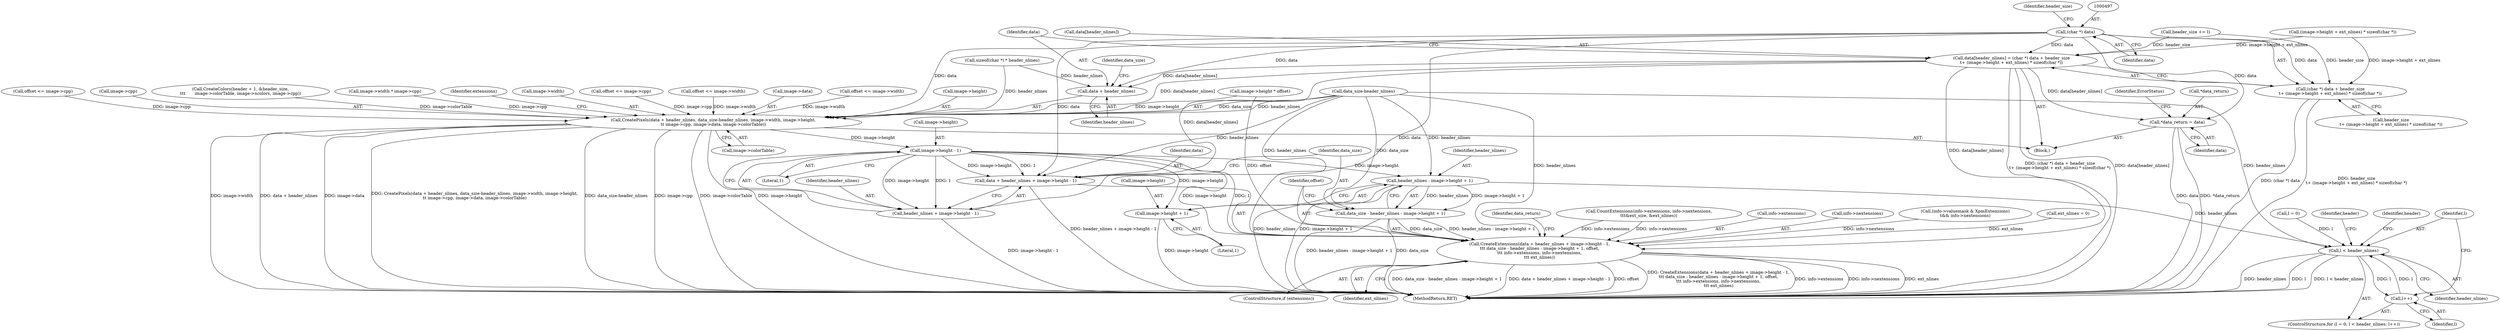 digraph "0_libXpm_d1167418f0fd02a27f617ec5afd6db053afbe185@pointer" {
"1000496" [label="(Call,(char *) data)"];
"1000491" [label="(Call,data[header_nlines] = (char *) data + header_size\n\t+ (image->height + ext_nlines) * sizeof(char *))"];
"1000509" [label="(Call,CreatePixels(data + header_nlines, data_size-header_nlines, image->width, image->height,\n\t\t image->cpp, image->data, image->colorTable))"];
"1000538" [label="(Call,image->height - 1)"];
"1000533" [label="(Call,CreateExtensions(data + header_nlines + image->height - 1,\n\t\t\t data_size - header_nlines - image->height + 1, offset,\n\t\t\t info->extensions, info->nextensions,\n\t\t\t ext_nlines))"];
"1000534" [label="(Call,data + header_nlines + image->height - 1)"];
"1000536" [label="(Call,header_nlines + image->height - 1)"];
"1000545" [label="(Call,header_nlines - image->height + 1)"];
"1000543" [label="(Call,data_size - header_nlines - image->height + 1)"];
"1000575" [label="(Call,l < header_nlines)"];
"1000578" [label="(Call,l++)"];
"1000547" [label="(Call,image->height + 1)"];
"1000510" [label="(Call,data + header_nlines)"];
"1000560" [label="(Call,*data_return = data)"];
"1000495" [label="(Call,(char *) data + header_size\n\t+ (image->height + ext_nlines) * sizeof(char *))"];
"1000300" [label="(Call,header_size += l)"];
"1000531" [label="(ControlStructure,if (extensions))"];
"1000343" [label="(Call,offset <= image->width)"];
"1000498" [label="(Identifier,data)"];
"1000589" [label="(Identifier,header)"];
"1000592" [label="(MethodReturn,RET)"];
"1000536" [label="(Call,header_nlines + image->height - 1)"];
"1000525" [label="(Call,image->data)"];
"1000355" [label="(Call,offset <= image->width)"];
"1000403" [label="(Call,image->height * offset)"];
"1000559" [label="(Identifier,ext_nlines)"];
"1000575" [label="(Call,l < header_nlines)"];
"1000513" [label="(Call,data_size-header_nlines)"];
"1000562" [label="(Identifier,data_return)"];
"1000500" [label="(Identifier,header_size)"];
"1000166" [label="(Call,CountExtensions(info->extensions, info->nextensions,\n\t\t\t&ext_size, &ext_nlines))"];
"1000563" [label="(Identifier,data)"];
"1000501" [label="(Call,(image->height + ext_nlines) * sizeof(char *))"];
"1000553" [label="(Call,info->extensions)"];
"1000571" [label="(ControlStructure,for (l = 0; l < header_nlines; l++))"];
"1000560" [label="(Call,*data_return = data)"];
"1000542" [label="(Literal,1)"];
"1000496" [label="(Call,(char *) data)"];
"1000565" [label="(Identifier,ErrorStatus)"];
"1000495" [label="(Call,(char *) data + header_size\n\t+ (image->height + ext_nlines) * sizeof(char *))"];
"1000546" [label="(Identifier,header_nlines)"];
"1000514" [label="(Identifier,data_size)"];
"1000547" [label="(Call,image->height + 1)"];
"1000519" [label="(Call,image->height)"];
"1000579" [label="(Identifier,l)"];
"1000509" [label="(Call,CreatePixels(data + header_nlines, data_size-header_nlines, image->width, image->height,\n\t\t image->cpp, image->data, image->colorTable))"];
"1000348" [label="(Call,offset <= image->cpp)"];
"1000544" [label="(Identifier,data_size)"];
"1000491" [label="(Call,data[header_nlines] = (char *) data + header_size\n\t+ (image->height + ext_nlines) * sizeof(char *))"];
"1000543" [label="(Call,data_size - header_nlines - image->height + 1)"];
"1000545" [label="(Call,header_nlines - image->height + 1)"];
"1000551" [label="(Literal,1)"];
"1000512" [label="(Identifier,header_nlines)"];
"1000499" [label="(Call,header_size\n\t+ (image->height + ext_nlines) * sizeof(char *))"];
"1000577" [label="(Identifier,header_nlines)"];
"1000522" [label="(Call,image->cpp)"];
"1000537" [label="(Identifier,header_nlines)"];
"1000492" [label="(Call,data[header_nlines])"];
"1000511" [label="(Identifier,data)"];
"1000510" [label="(Call,data + header_nlines)"];
"1000533" [label="(Call,CreateExtensions(data + header_nlines + image->height - 1,\n\t\t\t data_size - header_nlines - image->height + 1, offset,\n\t\t\t info->extensions, info->nextensions,\n\t\t\t ext_nlines))"];
"1000538" [label="(Call,image->height - 1)"];
"1000548" [label="(Call,image->height)"];
"1000516" [label="(Call,image->width)"];
"1000539" [label="(Call,image->height)"];
"1000360" [label="(Call,offset <= image->cpp)"];
"1000556" [label="(Call,info->nextensions)"];
"1000552" [label="(Identifier,offset)"];
"1000155" [label="(Call,(info->valuemask & XpmExtensions)\n\t&& info->nextensions)"];
"1000201" [label="(Call,sizeof(char *) * header_nlines)"];
"1000578" [label="(Call,l++)"];
"1000309" [label="(Call,CreateColors(header + 1, &header_size,\n\t\t\t       image->colorTable, image->ncolors, image->cpp))"];
"1000576" [label="(Identifier,l)"];
"1000528" [label="(Call,image->colorTable)"];
"1000534" [label="(Call,data + header_nlines + image->height - 1)"];
"1000333" [label="(Call,image->width * image->cpp)"];
"1000117" [label="(Block,)"];
"1000141" [label="(Call,ext_nlines = 0)"];
"1000535" [label="(Identifier,data)"];
"1000582" [label="(Identifier,header)"];
"1000572" [label="(Call,l = 0)"];
"1000561" [label="(Call,*data_return)"];
"1000532" [label="(Identifier,extensions)"];
"1000496" -> "1000495"  [label="AST: "];
"1000496" -> "1000498"  [label="CFG: "];
"1000497" -> "1000496"  [label="AST: "];
"1000498" -> "1000496"  [label="AST: "];
"1000500" -> "1000496"  [label="CFG: "];
"1000496" -> "1000491"  [label="DDG: data"];
"1000496" -> "1000495"  [label="DDG: data"];
"1000496" -> "1000509"  [label="DDG: data"];
"1000496" -> "1000510"  [label="DDG: data"];
"1000496" -> "1000533"  [label="DDG: data"];
"1000496" -> "1000534"  [label="DDG: data"];
"1000496" -> "1000560"  [label="DDG: data"];
"1000491" -> "1000117"  [label="AST: "];
"1000491" -> "1000495"  [label="CFG: "];
"1000492" -> "1000491"  [label="AST: "];
"1000495" -> "1000491"  [label="AST: "];
"1000511" -> "1000491"  [label="CFG: "];
"1000491" -> "1000592"  [label="DDG: (char *) data + header_size\n\t+ (image->height + ext_nlines) * sizeof(char *)"];
"1000491" -> "1000592"  [label="DDG: data[header_nlines]"];
"1000300" -> "1000491"  [label="DDG: header_size"];
"1000501" -> "1000491"  [label="DDG: image->height + ext_nlines"];
"1000491" -> "1000509"  [label="DDG: data[header_nlines]"];
"1000491" -> "1000510"  [label="DDG: data[header_nlines]"];
"1000491" -> "1000533"  [label="DDG: data[header_nlines]"];
"1000491" -> "1000534"  [label="DDG: data[header_nlines]"];
"1000491" -> "1000560"  [label="DDG: data[header_nlines]"];
"1000509" -> "1000117"  [label="AST: "];
"1000509" -> "1000528"  [label="CFG: "];
"1000510" -> "1000509"  [label="AST: "];
"1000513" -> "1000509"  [label="AST: "];
"1000516" -> "1000509"  [label="AST: "];
"1000519" -> "1000509"  [label="AST: "];
"1000522" -> "1000509"  [label="AST: "];
"1000525" -> "1000509"  [label="AST: "];
"1000528" -> "1000509"  [label="AST: "];
"1000532" -> "1000509"  [label="CFG: "];
"1000509" -> "1000592"  [label="DDG: image->data"];
"1000509" -> "1000592"  [label="DDG: CreatePixels(data + header_nlines, data_size-header_nlines, image->width, image->height,\n\t\t image->cpp, image->data, image->colorTable)"];
"1000509" -> "1000592"  [label="DDG: data_size-header_nlines"];
"1000509" -> "1000592"  [label="DDG: image->cpp"];
"1000509" -> "1000592"  [label="DDG: image->colorTable"];
"1000509" -> "1000592"  [label="DDG: image->height"];
"1000509" -> "1000592"  [label="DDG: image->width"];
"1000509" -> "1000592"  [label="DDG: data + header_nlines"];
"1000201" -> "1000509"  [label="DDG: header_nlines"];
"1000513" -> "1000509"  [label="DDG: data_size"];
"1000513" -> "1000509"  [label="DDG: header_nlines"];
"1000355" -> "1000509"  [label="DDG: image->width"];
"1000343" -> "1000509"  [label="DDG: image->width"];
"1000403" -> "1000509"  [label="DDG: image->height"];
"1000348" -> "1000509"  [label="DDG: image->cpp"];
"1000360" -> "1000509"  [label="DDG: image->cpp"];
"1000333" -> "1000509"  [label="DDG: image->cpp"];
"1000309" -> "1000509"  [label="DDG: image->colorTable"];
"1000509" -> "1000538"  [label="DDG: image->height"];
"1000538" -> "1000536"  [label="AST: "];
"1000538" -> "1000542"  [label="CFG: "];
"1000539" -> "1000538"  [label="AST: "];
"1000542" -> "1000538"  [label="AST: "];
"1000536" -> "1000538"  [label="CFG: "];
"1000538" -> "1000533"  [label="DDG: image->height"];
"1000538" -> "1000533"  [label="DDG: 1"];
"1000538" -> "1000534"  [label="DDG: image->height"];
"1000538" -> "1000534"  [label="DDG: 1"];
"1000538" -> "1000536"  [label="DDG: image->height"];
"1000538" -> "1000536"  [label="DDG: 1"];
"1000538" -> "1000545"  [label="DDG: image->height"];
"1000538" -> "1000547"  [label="DDG: image->height"];
"1000533" -> "1000531"  [label="AST: "];
"1000533" -> "1000559"  [label="CFG: "];
"1000534" -> "1000533"  [label="AST: "];
"1000543" -> "1000533"  [label="AST: "];
"1000552" -> "1000533"  [label="AST: "];
"1000553" -> "1000533"  [label="AST: "];
"1000556" -> "1000533"  [label="AST: "];
"1000559" -> "1000533"  [label="AST: "];
"1000562" -> "1000533"  [label="CFG: "];
"1000533" -> "1000592"  [label="DDG: CreateExtensions(data + header_nlines + image->height - 1,\n\t\t\t data_size - header_nlines - image->height + 1, offset,\n\t\t\t info->extensions, info->nextensions,\n\t\t\t ext_nlines)"];
"1000533" -> "1000592"  [label="DDG: info->extensions"];
"1000533" -> "1000592"  [label="DDG: info->nextensions"];
"1000533" -> "1000592"  [label="DDG: ext_nlines"];
"1000533" -> "1000592"  [label="DDG: data_size - header_nlines - image->height + 1"];
"1000533" -> "1000592"  [label="DDG: data + header_nlines + image->height - 1"];
"1000533" -> "1000592"  [label="DDG: offset"];
"1000513" -> "1000533"  [label="DDG: header_nlines"];
"1000543" -> "1000533"  [label="DDG: data_size"];
"1000543" -> "1000533"  [label="DDG: header_nlines - image->height + 1"];
"1000403" -> "1000533"  [label="DDG: offset"];
"1000166" -> "1000533"  [label="DDG: info->extensions"];
"1000166" -> "1000533"  [label="DDG: info->nextensions"];
"1000155" -> "1000533"  [label="DDG: info->nextensions"];
"1000141" -> "1000533"  [label="DDG: ext_nlines"];
"1000534" -> "1000536"  [label="CFG: "];
"1000535" -> "1000534"  [label="AST: "];
"1000536" -> "1000534"  [label="AST: "];
"1000544" -> "1000534"  [label="CFG: "];
"1000534" -> "1000592"  [label="DDG: header_nlines + image->height - 1"];
"1000513" -> "1000534"  [label="DDG: header_nlines"];
"1000537" -> "1000536"  [label="AST: "];
"1000536" -> "1000592"  [label="DDG: image->height - 1"];
"1000513" -> "1000536"  [label="DDG: header_nlines"];
"1000545" -> "1000543"  [label="AST: "];
"1000545" -> "1000547"  [label="CFG: "];
"1000546" -> "1000545"  [label="AST: "];
"1000547" -> "1000545"  [label="AST: "];
"1000543" -> "1000545"  [label="CFG: "];
"1000545" -> "1000592"  [label="DDG: header_nlines"];
"1000545" -> "1000592"  [label="DDG: image->height + 1"];
"1000545" -> "1000543"  [label="DDG: header_nlines"];
"1000545" -> "1000543"  [label="DDG: image->height + 1"];
"1000513" -> "1000545"  [label="DDG: header_nlines"];
"1000545" -> "1000575"  [label="DDG: header_nlines"];
"1000544" -> "1000543"  [label="AST: "];
"1000552" -> "1000543"  [label="CFG: "];
"1000543" -> "1000592"  [label="DDG: header_nlines - image->height + 1"];
"1000543" -> "1000592"  [label="DDG: data_size"];
"1000513" -> "1000543"  [label="DDG: data_size"];
"1000575" -> "1000571"  [label="AST: "];
"1000575" -> "1000577"  [label="CFG: "];
"1000576" -> "1000575"  [label="AST: "];
"1000577" -> "1000575"  [label="AST: "];
"1000582" -> "1000575"  [label="CFG: "];
"1000589" -> "1000575"  [label="CFG: "];
"1000575" -> "1000592"  [label="DDG: l < header_nlines"];
"1000575" -> "1000592"  [label="DDG: header_nlines"];
"1000575" -> "1000592"  [label="DDG: l"];
"1000578" -> "1000575"  [label="DDG: l"];
"1000572" -> "1000575"  [label="DDG: l"];
"1000513" -> "1000575"  [label="DDG: header_nlines"];
"1000575" -> "1000578"  [label="DDG: l"];
"1000578" -> "1000571"  [label="AST: "];
"1000578" -> "1000579"  [label="CFG: "];
"1000579" -> "1000578"  [label="AST: "];
"1000576" -> "1000578"  [label="CFG: "];
"1000547" -> "1000551"  [label="CFG: "];
"1000548" -> "1000547"  [label="AST: "];
"1000551" -> "1000547"  [label="AST: "];
"1000547" -> "1000592"  [label="DDG: image->height"];
"1000510" -> "1000512"  [label="CFG: "];
"1000511" -> "1000510"  [label="AST: "];
"1000512" -> "1000510"  [label="AST: "];
"1000514" -> "1000510"  [label="CFG: "];
"1000201" -> "1000510"  [label="DDG: header_nlines"];
"1000560" -> "1000117"  [label="AST: "];
"1000560" -> "1000563"  [label="CFG: "];
"1000561" -> "1000560"  [label="AST: "];
"1000563" -> "1000560"  [label="AST: "];
"1000565" -> "1000560"  [label="CFG: "];
"1000560" -> "1000592"  [label="DDG: data"];
"1000560" -> "1000592"  [label="DDG: *data_return"];
"1000495" -> "1000499"  [label="CFG: "];
"1000499" -> "1000495"  [label="AST: "];
"1000495" -> "1000592"  [label="DDG: (char *) data"];
"1000495" -> "1000592"  [label="DDG: header_size\n\t+ (image->height + ext_nlines) * sizeof(char *)"];
"1000300" -> "1000495"  [label="DDG: header_size"];
"1000501" -> "1000495"  [label="DDG: image->height + ext_nlines"];
}

